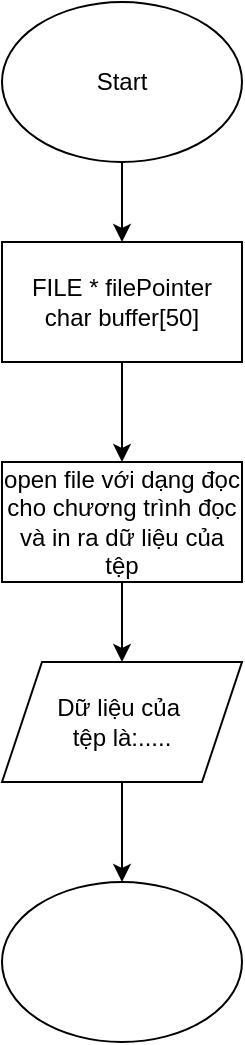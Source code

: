 <mxfile version="22.1.2" type="device">
  <diagram id="C5RBs43oDa-KdzZeNtuy" name="Page-1">
    <mxGraphModel dx="364" dy="614" grid="1" gridSize="10" guides="1" tooltips="1" connect="1" arrows="1" fold="1" page="1" pageScale="1" pageWidth="827" pageHeight="1169" math="0" shadow="0">
      <root>
        <mxCell id="WIyWlLk6GJQsqaUBKTNV-0" />
        <mxCell id="WIyWlLk6GJQsqaUBKTNV-1" parent="WIyWlLk6GJQsqaUBKTNV-0" />
        <mxCell id="HJL0mIwIymaXcJDnEfZH-2" style="edgeStyle=orthogonalEdgeStyle;rounded=0;orthogonalLoop=1;jettySize=auto;html=1;exitX=0.5;exitY=1;exitDx=0;exitDy=0;entryX=0.5;entryY=0;entryDx=0;entryDy=0;" edge="1" parent="WIyWlLk6GJQsqaUBKTNV-1" source="HJL0mIwIymaXcJDnEfZH-0" target="HJL0mIwIymaXcJDnEfZH-1">
          <mxGeometry relative="1" as="geometry" />
        </mxCell>
        <mxCell id="HJL0mIwIymaXcJDnEfZH-0" value="Start" style="ellipse;whiteSpace=wrap;html=1;" vertex="1" parent="WIyWlLk6GJQsqaUBKTNV-1">
          <mxGeometry x="170" y="280" width="120" height="80" as="geometry" />
        </mxCell>
        <mxCell id="HJL0mIwIymaXcJDnEfZH-4" style="edgeStyle=orthogonalEdgeStyle;rounded=0;orthogonalLoop=1;jettySize=auto;html=1;exitX=0.5;exitY=1;exitDx=0;exitDy=0;entryX=0.5;entryY=0;entryDx=0;entryDy=0;" edge="1" parent="WIyWlLk6GJQsqaUBKTNV-1" source="HJL0mIwIymaXcJDnEfZH-1" target="HJL0mIwIymaXcJDnEfZH-3">
          <mxGeometry relative="1" as="geometry" />
        </mxCell>
        <mxCell id="HJL0mIwIymaXcJDnEfZH-1" value="FILE * filePointer&lt;br&gt;char buffer[50]" style="rounded=0;whiteSpace=wrap;html=1;" vertex="1" parent="WIyWlLk6GJQsqaUBKTNV-1">
          <mxGeometry x="170" y="400" width="120" height="60" as="geometry" />
        </mxCell>
        <mxCell id="HJL0mIwIymaXcJDnEfZH-6" style="edgeStyle=orthogonalEdgeStyle;rounded=0;orthogonalLoop=1;jettySize=auto;html=1;exitX=0.5;exitY=1;exitDx=0;exitDy=0;" edge="1" parent="WIyWlLk6GJQsqaUBKTNV-1" source="HJL0mIwIymaXcJDnEfZH-3" target="HJL0mIwIymaXcJDnEfZH-5">
          <mxGeometry relative="1" as="geometry" />
        </mxCell>
        <mxCell id="HJL0mIwIymaXcJDnEfZH-3" value="open file với dạng đọc&lt;br&gt;cho chương trình đọc và in ra dữ liệu của tệp" style="rounded=0;whiteSpace=wrap;html=1;" vertex="1" parent="WIyWlLk6GJQsqaUBKTNV-1">
          <mxGeometry x="170" y="510" width="120" height="60" as="geometry" />
        </mxCell>
        <mxCell id="HJL0mIwIymaXcJDnEfZH-8" style="edgeStyle=orthogonalEdgeStyle;rounded=0;orthogonalLoop=1;jettySize=auto;html=1;exitX=0.5;exitY=1;exitDx=0;exitDy=0;" edge="1" parent="WIyWlLk6GJQsqaUBKTNV-1" source="HJL0mIwIymaXcJDnEfZH-5" target="HJL0mIwIymaXcJDnEfZH-7">
          <mxGeometry relative="1" as="geometry" />
        </mxCell>
        <mxCell id="HJL0mIwIymaXcJDnEfZH-5" value="Dữ liệu của&amp;nbsp;&lt;br&gt;tệp là:....." style="shape=parallelogram;perimeter=parallelogramPerimeter;whiteSpace=wrap;html=1;fixedSize=1;" vertex="1" parent="WIyWlLk6GJQsqaUBKTNV-1">
          <mxGeometry x="170" y="610" width="120" height="60" as="geometry" />
        </mxCell>
        <mxCell id="HJL0mIwIymaXcJDnEfZH-7" value="" style="ellipse;whiteSpace=wrap;html=1;" vertex="1" parent="WIyWlLk6GJQsqaUBKTNV-1">
          <mxGeometry x="170" y="720" width="120" height="80" as="geometry" />
        </mxCell>
      </root>
    </mxGraphModel>
  </diagram>
</mxfile>
